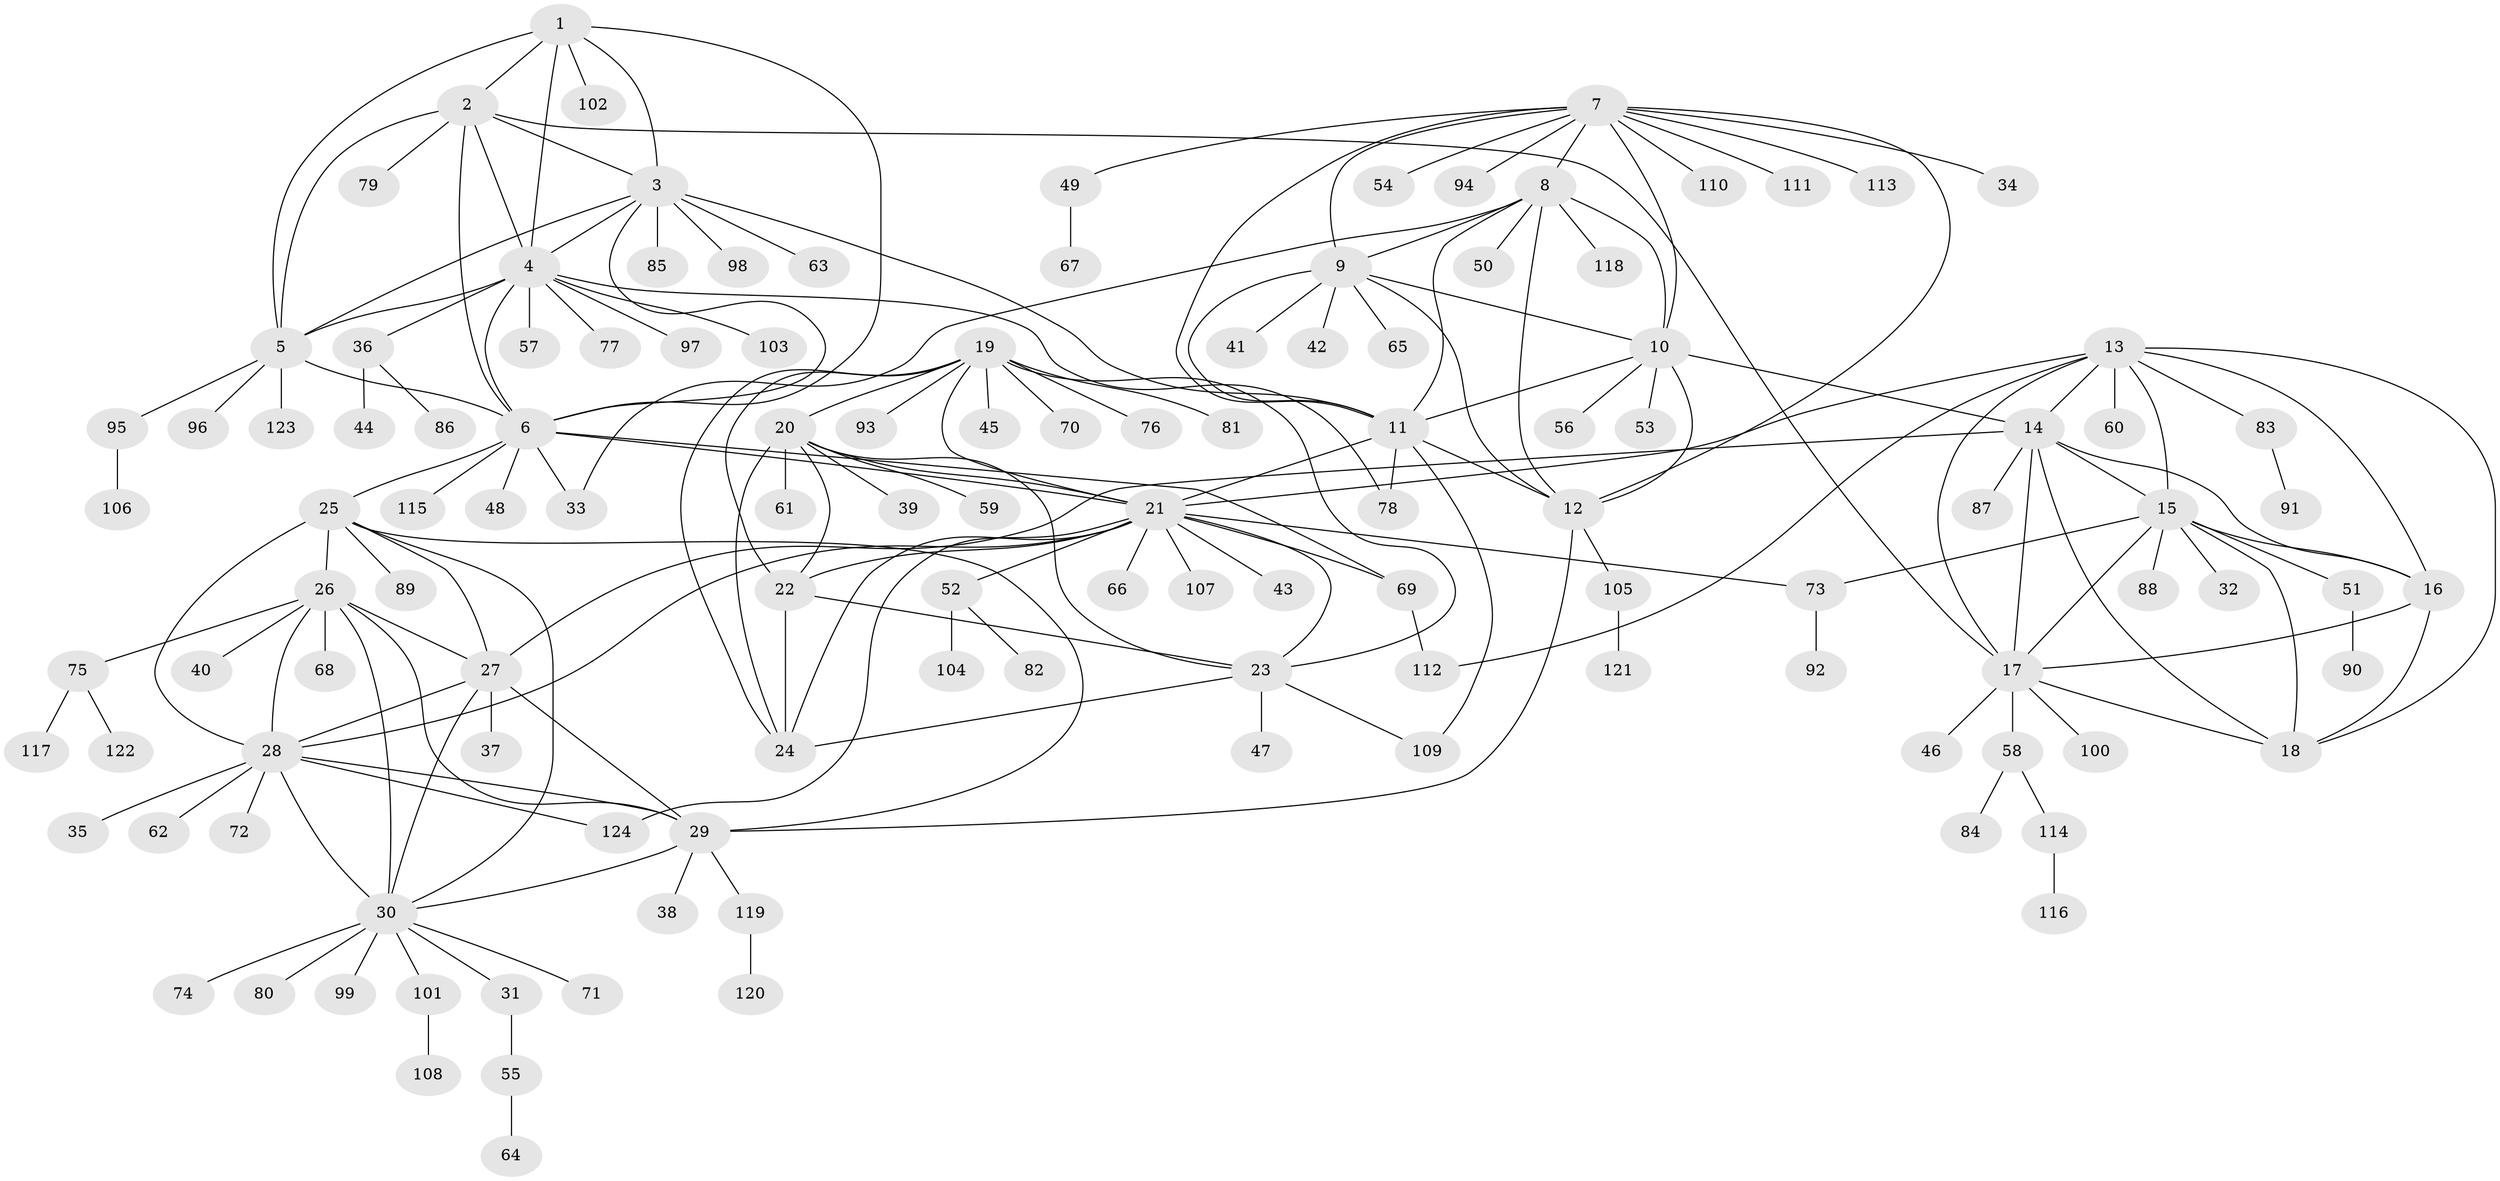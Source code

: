 // coarse degree distribution, {8: 0.03125, 5: 0.03125, 7: 0.041666666666666664, 9: 0.03125, 14: 0.010416666666666666, 10: 0.010416666666666666, 3: 0.03125, 6: 0.041666666666666664, 16: 0.010416666666666666, 4: 0.010416666666666666, 11: 0.010416666666666666, 2: 0.11458333333333333, 1: 0.625}
// Generated by graph-tools (version 1.1) at 2025/24/03/03/25 07:24:10]
// undirected, 124 vertices, 186 edges
graph export_dot {
graph [start="1"]
  node [color=gray90,style=filled];
  1;
  2;
  3;
  4;
  5;
  6;
  7;
  8;
  9;
  10;
  11;
  12;
  13;
  14;
  15;
  16;
  17;
  18;
  19;
  20;
  21;
  22;
  23;
  24;
  25;
  26;
  27;
  28;
  29;
  30;
  31;
  32;
  33;
  34;
  35;
  36;
  37;
  38;
  39;
  40;
  41;
  42;
  43;
  44;
  45;
  46;
  47;
  48;
  49;
  50;
  51;
  52;
  53;
  54;
  55;
  56;
  57;
  58;
  59;
  60;
  61;
  62;
  63;
  64;
  65;
  66;
  67;
  68;
  69;
  70;
  71;
  72;
  73;
  74;
  75;
  76;
  77;
  78;
  79;
  80;
  81;
  82;
  83;
  84;
  85;
  86;
  87;
  88;
  89;
  90;
  91;
  92;
  93;
  94;
  95;
  96;
  97;
  98;
  99;
  100;
  101;
  102;
  103;
  104;
  105;
  106;
  107;
  108;
  109;
  110;
  111;
  112;
  113;
  114;
  115;
  116;
  117;
  118;
  119;
  120;
  121;
  122;
  123;
  124;
  1 -- 2;
  1 -- 3;
  1 -- 4;
  1 -- 5;
  1 -- 6;
  1 -- 102;
  2 -- 3;
  2 -- 4;
  2 -- 5;
  2 -- 6;
  2 -- 17;
  2 -- 79;
  3 -- 4;
  3 -- 5;
  3 -- 6;
  3 -- 11;
  3 -- 63;
  3 -- 85;
  3 -- 98;
  4 -- 5;
  4 -- 6;
  4 -- 36;
  4 -- 57;
  4 -- 77;
  4 -- 78;
  4 -- 97;
  4 -- 103;
  5 -- 6;
  5 -- 95;
  5 -- 96;
  5 -- 123;
  6 -- 21;
  6 -- 25;
  6 -- 33;
  6 -- 48;
  6 -- 69;
  6 -- 115;
  7 -- 8;
  7 -- 9;
  7 -- 10;
  7 -- 11;
  7 -- 12;
  7 -- 34;
  7 -- 49;
  7 -- 54;
  7 -- 94;
  7 -- 110;
  7 -- 111;
  7 -- 113;
  8 -- 9;
  8 -- 10;
  8 -- 11;
  8 -- 12;
  8 -- 33;
  8 -- 50;
  8 -- 118;
  9 -- 10;
  9 -- 11;
  9 -- 12;
  9 -- 41;
  9 -- 42;
  9 -- 65;
  10 -- 11;
  10 -- 12;
  10 -- 14;
  10 -- 53;
  10 -- 56;
  11 -- 12;
  11 -- 21;
  11 -- 78;
  11 -- 109;
  12 -- 29;
  12 -- 105;
  13 -- 14;
  13 -- 15;
  13 -- 16;
  13 -- 17;
  13 -- 18;
  13 -- 21;
  13 -- 60;
  13 -- 83;
  13 -- 112;
  14 -- 15;
  14 -- 16;
  14 -- 17;
  14 -- 18;
  14 -- 27;
  14 -- 87;
  15 -- 16;
  15 -- 17;
  15 -- 18;
  15 -- 32;
  15 -- 51;
  15 -- 73;
  15 -- 88;
  16 -- 17;
  16 -- 18;
  17 -- 18;
  17 -- 46;
  17 -- 58;
  17 -- 100;
  19 -- 20;
  19 -- 21;
  19 -- 22;
  19 -- 23;
  19 -- 24;
  19 -- 45;
  19 -- 70;
  19 -- 76;
  19 -- 81;
  19 -- 93;
  20 -- 21;
  20 -- 22;
  20 -- 23;
  20 -- 24;
  20 -- 39;
  20 -- 59;
  20 -- 61;
  21 -- 22;
  21 -- 23;
  21 -- 24;
  21 -- 28;
  21 -- 43;
  21 -- 52;
  21 -- 66;
  21 -- 69;
  21 -- 73;
  21 -- 107;
  21 -- 124;
  22 -- 23;
  22 -- 24;
  23 -- 24;
  23 -- 47;
  23 -- 109;
  25 -- 26;
  25 -- 27;
  25 -- 28;
  25 -- 29;
  25 -- 30;
  25 -- 89;
  26 -- 27;
  26 -- 28;
  26 -- 29;
  26 -- 30;
  26 -- 40;
  26 -- 68;
  26 -- 75;
  27 -- 28;
  27 -- 29;
  27 -- 30;
  27 -- 37;
  28 -- 29;
  28 -- 30;
  28 -- 35;
  28 -- 62;
  28 -- 72;
  28 -- 124;
  29 -- 30;
  29 -- 38;
  29 -- 119;
  30 -- 31;
  30 -- 71;
  30 -- 74;
  30 -- 80;
  30 -- 99;
  30 -- 101;
  31 -- 55;
  36 -- 44;
  36 -- 86;
  49 -- 67;
  51 -- 90;
  52 -- 82;
  52 -- 104;
  55 -- 64;
  58 -- 84;
  58 -- 114;
  69 -- 112;
  73 -- 92;
  75 -- 117;
  75 -- 122;
  83 -- 91;
  95 -- 106;
  101 -- 108;
  105 -- 121;
  114 -- 116;
  119 -- 120;
}

